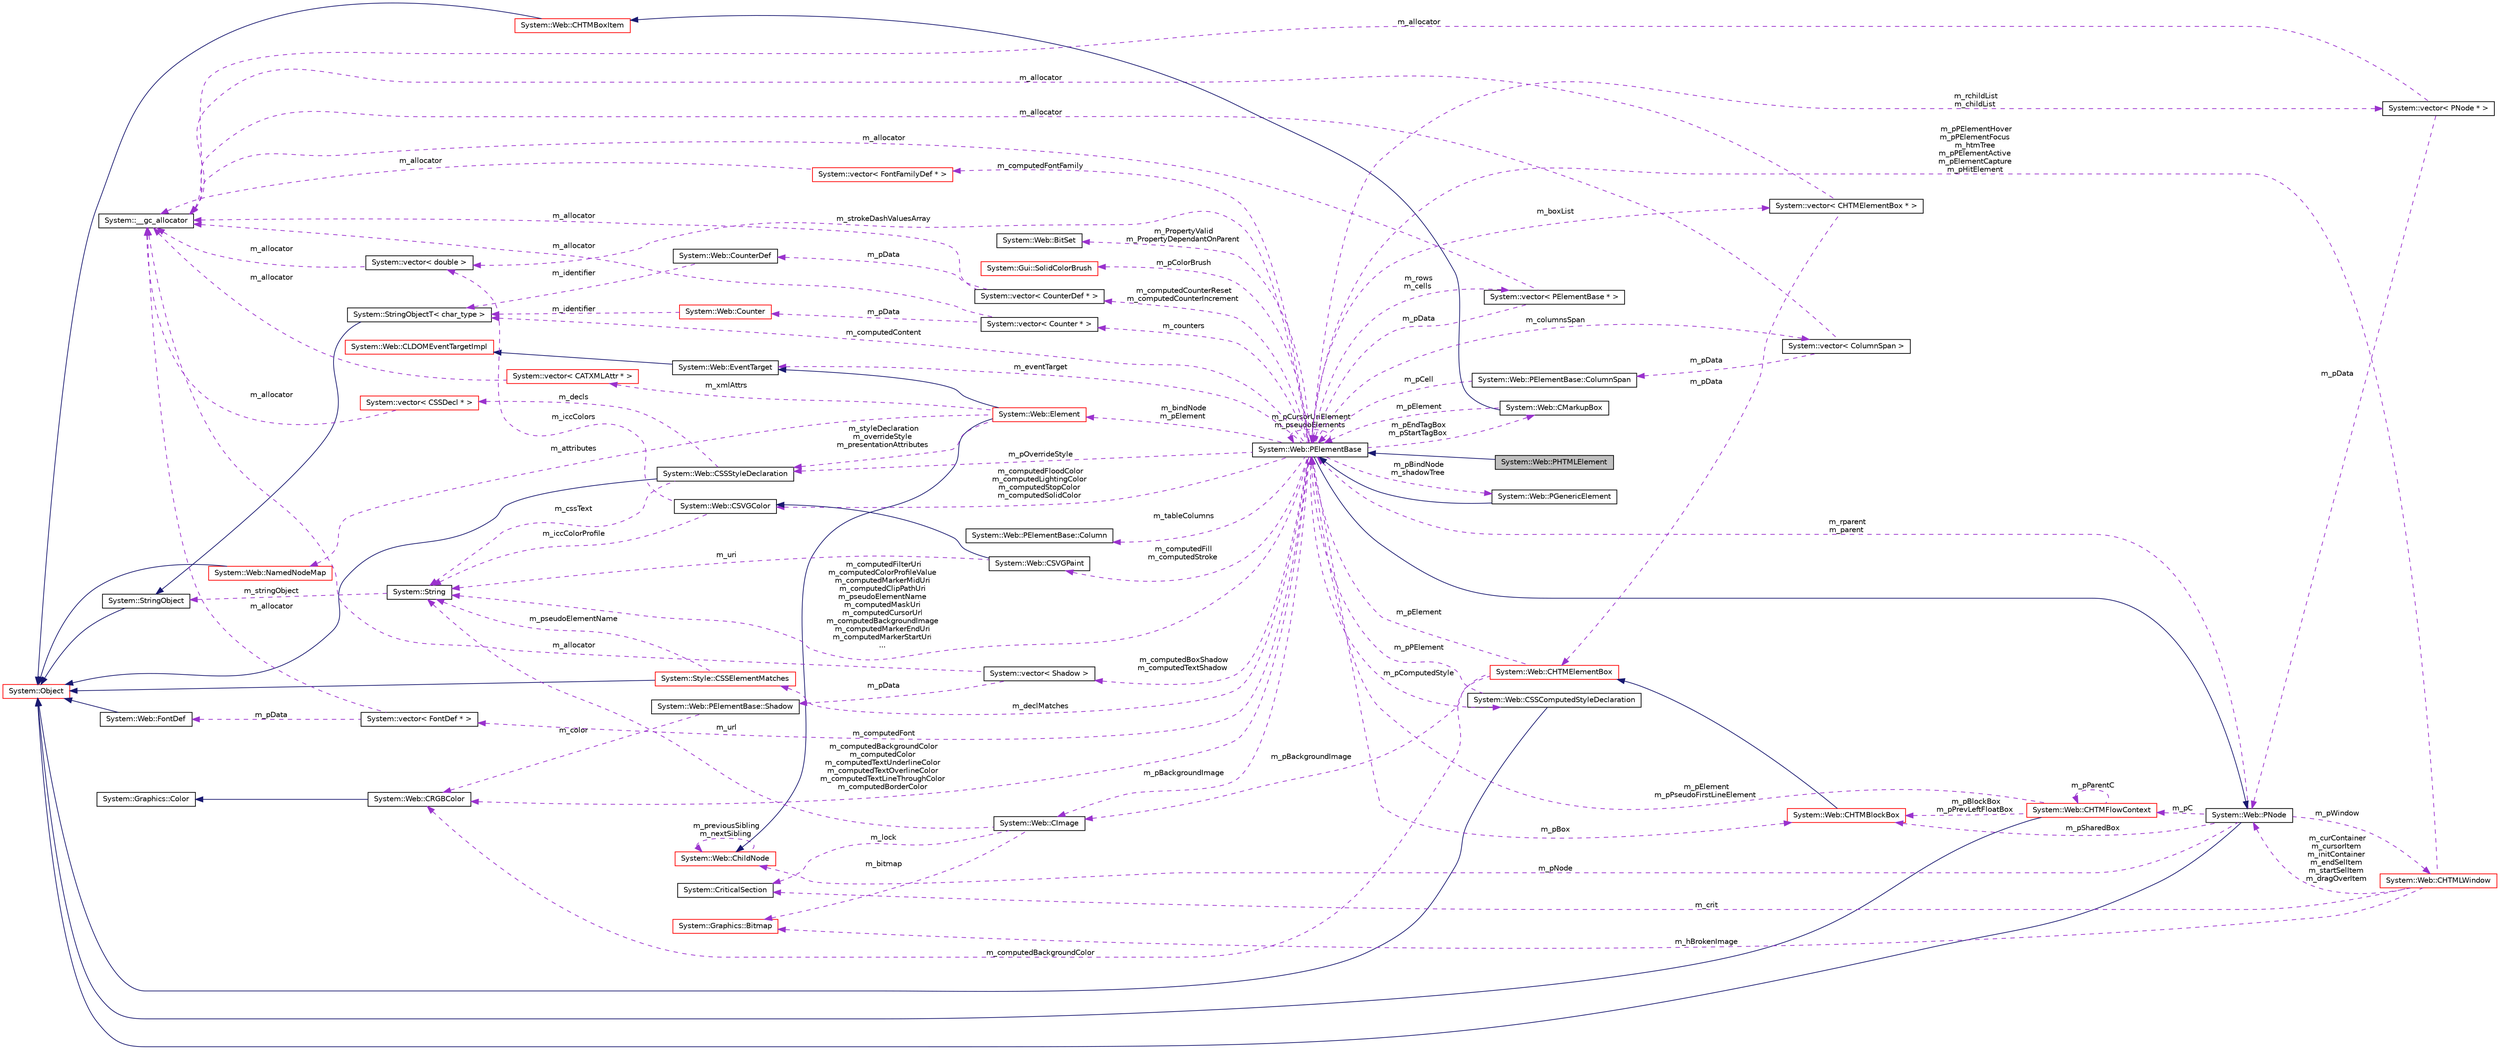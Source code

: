 digraph G
{
  edge [fontname="Helvetica",fontsize="10",labelfontname="Helvetica",labelfontsize="10"];
  node [fontname="Helvetica",fontsize="10",shape=record];
  rankdir="LR";
  Node1 [label="System::Web::PHTMLElement",height=0.2,width=0.4,color="black", fillcolor="grey75", style="filled" fontcolor="black"];
  Node2 -> Node1 [dir="back",color="midnightblue",fontsize="10",style="solid",fontname="Helvetica"];
  Node2 [label="System::Web::PElementBase",height=0.2,width=0.4,color="black", fillcolor="white", style="filled",URL="$class_system_1_1_web_1_1_p_element_base.html"];
  Node3 -> Node2 [dir="back",color="midnightblue",fontsize="10",style="solid",fontname="Helvetica"];
  Node3 [label="System::Web::PNode",height=0.2,width=0.4,color="black", fillcolor="white", style="filled",URL="$class_system_1_1_web_1_1_p_node.html"];
  Node4 -> Node3 [dir="back",color="midnightblue",fontsize="10",style="solid",fontname="Helvetica"];
  Node4 [label="System::Object",height=0.2,width=0.4,color="red", fillcolor="white", style="filled",URL="$class_system_1_1_object.html"];
  Node5 -> Node3 [dir="back",color="darkorchid3",fontsize="10",style="dashed",label=" m_pWindow" ,fontname="Helvetica"];
  Node5 [label="System::Web::CHTMLWindow",height=0.2,width=0.4,color="red", fillcolor="white", style="filled",URL="$class_system_1_1_web_1_1_c_h_t_m_l_window.html"];
  Node6 -> Node5 [dir="back",color="darkorchid3",fontsize="10",style="dashed",label=" m_crit" ,fontname="Helvetica"];
  Node6 [label="System::CriticalSection",height=0.2,width=0.4,color="black", fillcolor="white", style="filled",URL="$class_system_1_1_critical_section.html"];
  Node3 -> Node5 [dir="back",color="darkorchid3",fontsize="10",style="dashed",label=" m_curContainer\nm_cursorItem\nm_initContainer\nm_endSelItem\nm_startSelItem\nm_dragOverItem" ,fontname="Helvetica"];
  Node7 -> Node5 [dir="back",color="darkorchid3",fontsize="10",style="dashed",label=" m_hBrokenImage" ,fontname="Helvetica"];
  Node7 [label="System::Graphics::Bitmap",height=0.2,width=0.4,color="red", fillcolor="white", style="filled",URL="$class_system_1_1_graphics_1_1_bitmap.html"];
  Node2 -> Node5 [dir="back",color="darkorchid3",fontsize="10",style="dashed",label=" m_pPElementHover\nm_pPElementFocus\nm_htmTree\nm_pPElementActive\nm_pElementCapture\nm_pHitElement" ,fontname="Helvetica"];
  Node2 -> Node3 [dir="back",color="darkorchid3",fontsize="10",style="dashed",label=" m_rparent\nm_parent" ,fontname="Helvetica"];
  Node8 -> Node3 [dir="back",color="darkorchid3",fontsize="10",style="dashed",label=" m_pNode" ,fontname="Helvetica"];
  Node8 [label="System::Web::ChildNode",height=0.2,width=0.4,color="red", fillcolor="white", style="filled",URL="$class_system_1_1_web_1_1_child_node.html"];
  Node8 -> Node8 [dir="back",color="darkorchid3",fontsize="10",style="dashed",label=" m_previousSibling\nm_nextSibling" ,fontname="Helvetica"];
  Node9 -> Node3 [dir="back",color="darkorchid3",fontsize="10",style="dashed",label=" m_pC" ,fontname="Helvetica"];
  Node9 [label="System::Web::CHTMFlowContext",height=0.2,width=0.4,color="red", fillcolor="white", style="filled",URL="$class_system_1_1_web_1_1_c_h_t_m_flow_context.html"];
  Node4 -> Node9 [dir="back",color="midnightblue",fontsize="10",style="solid",fontname="Helvetica"];
  Node2 -> Node9 [dir="back",color="darkorchid3",fontsize="10",style="dashed",label=" m_pElement\nm_pPseudoFirstLineElement" ,fontname="Helvetica"];
  Node9 -> Node9 [dir="back",color="darkorchid3",fontsize="10",style="dashed",label=" m_pParentC" ,fontname="Helvetica"];
  Node10 -> Node9 [dir="back",color="darkorchid3",fontsize="10",style="dashed",label=" m_pBlockBox\nm_pPrevLeftFloatBox" ,fontname="Helvetica"];
  Node10 [label="System::Web::CHTMBlockBox",height=0.2,width=0.4,color="red", fillcolor="white", style="filled",URL="$class_system_1_1_web_1_1_c_h_t_m_block_box.html"];
  Node11 -> Node10 [dir="back",color="midnightblue",fontsize="10",style="solid",fontname="Helvetica"];
  Node11 [label="System::Web::CHTMElementBox",height=0.2,width=0.4,color="red", fillcolor="white", style="filled",URL="$class_system_1_1_web_1_1_c_h_t_m_element_box.html"];
  Node12 -> Node11 [dir="back",color="darkorchid3",fontsize="10",style="dashed",label=" m_computedBackgroundColor" ,fontname="Helvetica"];
  Node12 [label="System::Web::CRGBColor",height=0.2,width=0.4,color="black", fillcolor="white", style="filled",URL="$class_system_1_1_web_1_1_c_r_g_b_color.html"];
  Node13 -> Node12 [dir="back",color="midnightblue",fontsize="10",style="solid",fontname="Helvetica"];
  Node13 [label="System::Graphics::Color",height=0.2,width=0.4,color="black", fillcolor="white", style="filled",URL="$class_system_1_1_graphics_1_1_color.html"];
  Node14 -> Node11 [dir="back",color="darkorchid3",fontsize="10",style="dashed",label=" m_pBackgroundImage" ,fontname="Helvetica"];
  Node14 [label="System::Web::CImage",height=0.2,width=0.4,color="black", fillcolor="white", style="filled",URL="$class_system_1_1_web_1_1_c_image.html"];
  Node6 -> Node14 [dir="back",color="darkorchid3",fontsize="10",style="dashed",label=" m_lock" ,fontname="Helvetica"];
  Node15 -> Node14 [dir="back",color="darkorchid3",fontsize="10",style="dashed",label=" m_url" ,fontname="Helvetica"];
  Node15 [label="System::String",height=0.2,width=0.4,color="black", fillcolor="white", style="filled",URL="$class_system_1_1_string.html"];
  Node16 -> Node15 [dir="back",color="darkorchid3",fontsize="10",style="dashed",label=" m_stringObject" ,fontname="Helvetica"];
  Node16 [label="System::StringObject",height=0.2,width=0.4,color="black", fillcolor="white", style="filled",URL="$class_system_1_1_string_object.html"];
  Node4 -> Node16 [dir="back",color="midnightblue",fontsize="10",style="solid",fontname="Helvetica"];
  Node7 -> Node14 [dir="back",color="darkorchid3",fontsize="10",style="dashed",label=" m_bitmap" ,fontname="Helvetica"];
  Node2 -> Node11 [dir="back",color="darkorchid3",fontsize="10",style="dashed",label=" m_pElement" ,fontname="Helvetica"];
  Node10 -> Node3 [dir="back",color="darkorchid3",fontsize="10",style="dashed",label=" m_pSharedBox" ,fontname="Helvetica"];
  Node17 -> Node2 [dir="back",color="darkorchid3",fontsize="10",style="dashed",label=" m_eventTarget" ,fontname="Helvetica"];
  Node17 [label="System::Web::EventTarget",height=0.2,width=0.4,color="black", fillcolor="white", style="filled",URL="$class_system_1_1_web_1_1_event_target.html"];
  Node18 -> Node17 [dir="back",color="midnightblue",fontsize="10",style="solid",fontname="Helvetica"];
  Node18 [label="System::Web::CLDOMEventTargetImpl",height=0.2,width=0.4,color="red", fillcolor="white", style="filled",URL="$class_system_1_1_web_1_1_c_l_d_o_m_event_target_impl.html"];
  Node12 -> Node2 [dir="back",color="darkorchid3",fontsize="10",style="dashed",label=" m_computedBackgroundColor\nm_computedColor\nm_computedTextUnderlineColor\nm_computedTextOverlineColor\nm_computedTextLineThroughColor\nm_computedBorderColor" ,fontname="Helvetica"];
  Node19 -> Node2 [dir="back",color="darkorchid3",fontsize="10",style="dashed",label=" m_computedCounterReset\nm_computedCounterIncrement" ,fontname="Helvetica"];
  Node19 [label="System::vector\< CounterDef * \>",height=0.2,width=0.4,color="black", fillcolor="white", style="filled",URL="$class_system_1_1vector.html"];
  Node20 -> Node19 [dir="back",color="darkorchid3",fontsize="10",style="dashed",label=" m_allocator" ,fontname="Helvetica"];
  Node20 [label="System::__gc_allocator",height=0.2,width=0.4,color="black", fillcolor="white", style="filled",URL="$class_system_1_1____gc__allocator.html"];
  Node21 -> Node19 [dir="back",color="darkorchid3",fontsize="10",style="dashed",label=" m_pData" ,fontname="Helvetica"];
  Node21 [label="System::Web::CounterDef",height=0.2,width=0.4,color="black", fillcolor="white", style="filled",URL="$class_system_1_1_web_1_1_counter_def.html"];
  Node22 -> Node21 [dir="back",color="darkorchid3",fontsize="10",style="dashed",label=" m_identifier" ,fontname="Helvetica"];
  Node22 [label="System::StringObjectT\< char_type \>",height=0.2,width=0.4,color="black", fillcolor="white", style="filled",URL="$class_system_1_1_string_object_t.html"];
  Node16 -> Node22 [dir="back",color="midnightblue",fontsize="10",style="solid",fontname="Helvetica"];
  Node23 -> Node2 [dir="back",color="darkorchid3",fontsize="10",style="dashed",label=" m_boxList" ,fontname="Helvetica"];
  Node23 [label="System::vector\< CHTMElementBox * \>",height=0.2,width=0.4,color="black", fillcolor="white", style="filled",URL="$class_system_1_1vector.html"];
  Node11 -> Node23 [dir="back",color="darkorchid3",fontsize="10",style="dashed",label=" m_pData" ,fontname="Helvetica"];
  Node20 -> Node23 [dir="back",color="darkorchid3",fontsize="10",style="dashed",label=" m_allocator" ,fontname="Helvetica"];
  Node24 -> Node2 [dir="back",color="darkorchid3",fontsize="10",style="dashed",label=" m_counters" ,fontname="Helvetica"];
  Node24 [label="System::vector\< Counter * \>",height=0.2,width=0.4,color="black", fillcolor="white", style="filled",URL="$class_system_1_1vector.html"];
  Node20 -> Node24 [dir="back",color="darkorchid3",fontsize="10",style="dashed",label=" m_allocator" ,fontname="Helvetica"];
  Node25 -> Node24 [dir="back",color="darkorchid3",fontsize="10",style="dashed",label=" m_pData" ,fontname="Helvetica"];
  Node25 [label="System::Web::Counter",height=0.2,width=0.4,color="red", fillcolor="white", style="filled",URL="$class_system_1_1_web_1_1_counter.html"];
  Node22 -> Node25 [dir="back",color="darkorchid3",fontsize="10",style="dashed",label=" m_identifier" ,fontname="Helvetica"];
  Node26 -> Node2 [dir="back",color="darkorchid3",fontsize="10",style="dashed",label=" m_tableColumns" ,fontname="Helvetica"];
  Node26 [label="System::Web::PElementBase::Column",height=0.2,width=0.4,color="black", fillcolor="white", style="filled",URL="$struct_system_1_1_web_1_1_p_element_base_1_1_column.html"];
  Node14 -> Node2 [dir="back",color="darkorchid3",fontsize="10",style="dashed",label=" m_pBackgroundImage" ,fontname="Helvetica"];
  Node27 -> Node2 [dir="back",color="darkorchid3",fontsize="10",style="dashed",label=" m_pEndTagBox\nm_pStartTagBox" ,fontname="Helvetica"];
  Node27 [label="System::Web::CMarkupBox",height=0.2,width=0.4,color="black", fillcolor="white", style="filled",URL="$class_system_1_1_web_1_1_c_markup_box.html"];
  Node28 -> Node27 [dir="back",color="midnightblue",fontsize="10",style="solid",fontname="Helvetica"];
  Node28 [label="System::Web::CHTMBoxItem",height=0.2,width=0.4,color="red", fillcolor="white", style="filled",URL="$class_system_1_1_web_1_1_c_h_t_m_box_item.html"];
  Node4 -> Node28 [dir="back",color="midnightblue",fontsize="10",style="solid",fontname="Helvetica"];
  Node2 -> Node27 [dir="back",color="darkorchid3",fontsize="10",style="dashed",label=" m_pElement" ,fontname="Helvetica"];
  Node29 -> Node2 [dir="back",color="darkorchid3",fontsize="10",style="dashed",label=" m_rows\nm_cells" ,fontname="Helvetica"];
  Node29 [label="System::vector\< PElementBase * \>",height=0.2,width=0.4,color="black", fillcolor="white", style="filled",URL="$class_system_1_1vector.html"];
  Node20 -> Node29 [dir="back",color="darkorchid3",fontsize="10",style="dashed",label=" m_allocator" ,fontname="Helvetica"];
  Node2 -> Node29 [dir="back",color="darkorchid3",fontsize="10",style="dashed",label=" m_pData" ,fontname="Helvetica"];
  Node30 -> Node2 [dir="back",color="darkorchid3",fontsize="10",style="dashed",label=" m_computedFill\nm_computedStroke" ,fontname="Helvetica"];
  Node30 [label="System::Web::CSVGPaint",height=0.2,width=0.4,color="black", fillcolor="white", style="filled",URL="$class_system_1_1_web_1_1_c_s_v_g_paint.html"];
  Node31 -> Node30 [dir="back",color="midnightblue",fontsize="10",style="solid",fontname="Helvetica"];
  Node31 [label="System::Web::CSVGColor",height=0.2,width=0.4,color="black", fillcolor="white", style="filled",URL="$class_system_1_1_web_1_1_c_s_v_g_color.html"];
  Node15 -> Node31 [dir="back",color="darkorchid3",fontsize="10",style="dashed",label=" m_iccColorProfile" ,fontname="Helvetica"];
  Node32 -> Node31 [dir="back",color="darkorchid3",fontsize="10",style="dashed",label=" m_iccColors" ,fontname="Helvetica"];
  Node32 [label="System::vector\< double \>",height=0.2,width=0.4,color="black", fillcolor="white", style="filled",URL="$class_system_1_1vector.html"];
  Node20 -> Node32 [dir="back",color="darkorchid3",fontsize="10",style="dashed",label=" m_allocator" ,fontname="Helvetica"];
  Node15 -> Node30 [dir="back",color="darkorchid3",fontsize="10",style="dashed",label=" m_uri" ,fontname="Helvetica"];
  Node33 -> Node2 [dir="back",color="darkorchid3",fontsize="10",style="dashed",label=" m_computedFont" ,fontname="Helvetica"];
  Node33 [label="System::vector\< FontDef * \>",height=0.2,width=0.4,color="black", fillcolor="white", style="filled",URL="$class_system_1_1vector.html"];
  Node20 -> Node33 [dir="back",color="darkorchid3",fontsize="10",style="dashed",label=" m_allocator" ,fontname="Helvetica"];
  Node34 -> Node33 [dir="back",color="darkorchid3",fontsize="10",style="dashed",label=" m_pData" ,fontname="Helvetica"];
  Node34 [label="System::Web::FontDef",height=0.2,width=0.4,color="black", fillcolor="white", style="filled",URL="$class_system_1_1_web_1_1_font_def.html"];
  Node4 -> Node34 [dir="back",color="midnightblue",fontsize="10",style="solid",fontname="Helvetica"];
  Node35 -> Node2 [dir="back",color="darkorchid3",fontsize="10",style="dashed",label=" m_columnsSpan" ,fontname="Helvetica"];
  Node35 [label="System::vector\< ColumnSpan \>",height=0.2,width=0.4,color="black", fillcolor="white", style="filled",URL="$class_system_1_1vector.html"];
  Node20 -> Node35 [dir="back",color="darkorchid3",fontsize="10",style="dashed",label=" m_allocator" ,fontname="Helvetica"];
  Node36 -> Node35 [dir="back",color="darkorchid3",fontsize="10",style="dashed",label=" m_pData" ,fontname="Helvetica"];
  Node36 [label="System::Web::PElementBase::ColumnSpan",height=0.2,width=0.4,color="black", fillcolor="white", style="filled",URL="$struct_system_1_1_web_1_1_p_element_base_1_1_column_span.html"];
  Node2 -> Node36 [dir="back",color="darkorchid3",fontsize="10",style="dashed",label=" m_pCell" ,fontname="Helvetica"];
  Node37 -> Node2 [dir="back",color="darkorchid3",fontsize="10",style="dashed",label=" m_pComputedStyle" ,fontname="Helvetica"];
  Node37 [label="System::Web::CSSComputedStyleDeclaration",height=0.2,width=0.4,color="black", fillcolor="white", style="filled",URL="$class_system_1_1_web_1_1_c_s_s_computed_style_declaration.html"];
  Node4 -> Node37 [dir="back",color="midnightblue",fontsize="10",style="solid",fontname="Helvetica"];
  Node2 -> Node37 [dir="back",color="darkorchid3",fontsize="10",style="dashed",label=" m_pPElement" ,fontname="Helvetica"];
  Node38 -> Node2 [dir="back",color="darkorchid3",fontsize="10",style="dashed",label=" m_rchildList\nm_childList" ,fontname="Helvetica"];
  Node38 [label="System::vector\< PNode * \>",height=0.2,width=0.4,color="black", fillcolor="white", style="filled",URL="$class_system_1_1vector.html"];
  Node20 -> Node38 [dir="back",color="darkorchid3",fontsize="10",style="dashed",label=" m_allocator" ,fontname="Helvetica"];
  Node3 -> Node38 [dir="back",color="darkorchid3",fontsize="10",style="dashed",label=" m_pData" ,fontname="Helvetica"];
  Node15 -> Node2 [dir="back",color="darkorchid3",fontsize="10",style="dashed",label=" m_computedFilterUri\nm_computedColorProfileValue\nm_computedMarkerMidUri\nm_computedClipPathUri\nm_pseudoElementName\nm_computedMaskUri\nm_computedCursorUrl\nm_computedBackgroundImage\nm_computedMarkerEndUri\nm_computedMarkerStartUri\n..." ,fontname="Helvetica"];
  Node39 -> Node2 [dir="back",color="darkorchid3",fontsize="10",style="dashed",label=" m_pOverrideStyle" ,fontname="Helvetica"];
  Node39 [label="System::Web::CSSStyleDeclaration",height=0.2,width=0.4,color="black", fillcolor="white", style="filled",URL="$class_system_1_1_web_1_1_c_s_s_style_declaration.html"];
  Node4 -> Node39 [dir="back",color="midnightblue",fontsize="10",style="solid",fontname="Helvetica"];
  Node15 -> Node39 [dir="back",color="darkorchid3",fontsize="10",style="dashed",label=" m_cssText" ,fontname="Helvetica"];
  Node40 -> Node39 [dir="back",color="darkorchid3",fontsize="10",style="dashed",label=" m_decls" ,fontname="Helvetica"];
  Node40 [label="System::vector\< CSSDecl * \>",height=0.2,width=0.4,color="red", fillcolor="white", style="filled",URL="$class_system_1_1vector.html"];
  Node20 -> Node40 [dir="back",color="darkorchid3",fontsize="10",style="dashed",label=" m_allocator" ,fontname="Helvetica"];
  Node41 -> Node2 [dir="back",color="darkorchid3",fontsize="10",style="dashed",label=" m_pBindNode\nm_shadowTree" ,fontname="Helvetica"];
  Node41 [label="System::Web::PGenericElement",height=0.2,width=0.4,color="black", fillcolor="white", style="filled",URL="$class_system_1_1_web_1_1_p_generic_element.html"];
  Node2 -> Node41 [dir="back",color="midnightblue",fontsize="10",style="solid",fontname="Helvetica"];
  Node31 -> Node2 [dir="back",color="darkorchid3",fontsize="10",style="dashed",label=" m_computedFloodColor\nm_computedLightingColor\nm_computedStopColor\nm_computedSolidColor" ,fontname="Helvetica"];
  Node42 -> Node2 [dir="back",color="darkorchid3",fontsize="10",style="dashed",label=" m_computedBoxShadow\nm_computedTextShadow" ,fontname="Helvetica"];
  Node42 [label="System::vector\< Shadow \>",height=0.2,width=0.4,color="black", fillcolor="white", style="filled",URL="$class_system_1_1vector.html"];
  Node20 -> Node42 [dir="back",color="darkorchid3",fontsize="10",style="dashed",label=" m_allocator" ,fontname="Helvetica"];
  Node43 -> Node42 [dir="back",color="darkorchid3",fontsize="10",style="dashed",label=" m_pData" ,fontname="Helvetica"];
  Node43 [label="System::Web::PElementBase::Shadow",height=0.2,width=0.4,color="black", fillcolor="white", style="filled",URL="$class_system_1_1_web_1_1_p_element_base_1_1_shadow.html"];
  Node12 -> Node43 [dir="back",color="darkorchid3",fontsize="10",style="dashed",label=" m_color" ,fontname="Helvetica"];
  Node44 -> Node2 [dir="back",color="darkorchid3",fontsize="10",style="dashed",label=" m_bindNode\nm_pElement" ,fontname="Helvetica"];
  Node44 [label="System::Web::Element",height=0.2,width=0.4,color="red", fillcolor="white", style="filled",URL="$class_system_1_1_web_1_1_element.html"];
  Node8 -> Node44 [dir="back",color="midnightblue",fontsize="10",style="solid",fontname="Helvetica"];
  Node17 -> Node44 [dir="back",color="midnightblue",fontsize="10",style="solid",fontname="Helvetica"];
  Node45 -> Node44 [dir="back",color="darkorchid3",fontsize="10",style="dashed",label=" m_xmlAttrs" ,fontname="Helvetica"];
  Node45 [label="System::vector\< CATXMLAttr * \>",height=0.2,width=0.4,color="red", fillcolor="white", style="filled",URL="$class_system_1_1vector.html"];
  Node20 -> Node45 [dir="back",color="darkorchid3",fontsize="10",style="dashed",label=" m_allocator" ,fontname="Helvetica"];
  Node46 -> Node44 [dir="back",color="darkorchid3",fontsize="10",style="dashed",label=" m_attributes" ,fontname="Helvetica"];
  Node46 [label="System::Web::NamedNodeMap",height=0.2,width=0.4,color="red", fillcolor="white", style="filled",URL="$class_system_1_1_web_1_1_named_node_map.html"];
  Node4 -> Node46 [dir="back",color="midnightblue",fontsize="10",style="solid",fontname="Helvetica"];
  Node39 -> Node44 [dir="back",color="darkorchid3",fontsize="10",style="dashed",label=" m_styleDeclaration\nm_overrideStyle\nm_presentationAttributes" ,fontname="Helvetica"];
  Node2 -> Node2 [dir="back",color="darkorchid3",fontsize="10",style="dashed",label=" m_pCursorUriElement\nm_pseudoElements" ,fontname="Helvetica"];
  Node10 -> Node2 [dir="back",color="darkorchid3",fontsize="10",style="dashed",label=" m_pBox" ,fontname="Helvetica"];
  Node32 -> Node2 [dir="back",color="darkorchid3",fontsize="10",style="dashed",label=" m_strokeDashValuesArray" ,fontname="Helvetica"];
  Node22 -> Node2 [dir="back",color="darkorchid3",fontsize="10",style="dashed",label=" m_computedContent" ,fontname="Helvetica"];
  Node47 -> Node2 [dir="back",color="darkorchid3",fontsize="10",style="dashed",label=" m_computedFontFamily" ,fontname="Helvetica"];
  Node47 [label="System::vector\< FontFamilyDef * \>",height=0.2,width=0.4,color="red", fillcolor="white", style="filled",URL="$class_system_1_1vector.html"];
  Node20 -> Node47 [dir="back",color="darkorchid3",fontsize="10",style="dashed",label=" m_allocator" ,fontname="Helvetica"];
  Node48 -> Node2 [dir="back",color="darkorchid3",fontsize="10",style="dashed",label=" m_PropertyValid\nm_PropertyDependantOnParent" ,fontname="Helvetica"];
  Node48 [label="System::Web::BitSet",height=0.2,width=0.4,color="black", fillcolor="white", style="filled",URL="$class_system_1_1_web_1_1_bit_set.html"];
  Node49 -> Node2 [dir="back",color="darkorchid3",fontsize="10",style="dashed",label=" m_pColorBrush" ,fontname="Helvetica"];
  Node49 [label="System::Gui::SolidColorBrush",height=0.2,width=0.4,color="red", fillcolor="white", style="filled",URL="$class_system_1_1_gui_1_1_solid_color_brush.html"];
  Node50 -> Node2 [dir="back",color="darkorchid3",fontsize="10",style="dashed",label=" m_declMatches" ,fontname="Helvetica"];
  Node50 [label="System::Style::CSSElementMatches",height=0.2,width=0.4,color="red", fillcolor="white", style="filled",URL="$class_system_1_1_style_1_1_c_s_s_element_matches.html"];
  Node4 -> Node50 [dir="back",color="midnightblue",fontsize="10",style="solid",fontname="Helvetica"];
  Node15 -> Node50 [dir="back",color="darkorchid3",fontsize="10",style="dashed",label=" m_pseudoElementName" ,fontname="Helvetica"];
}
